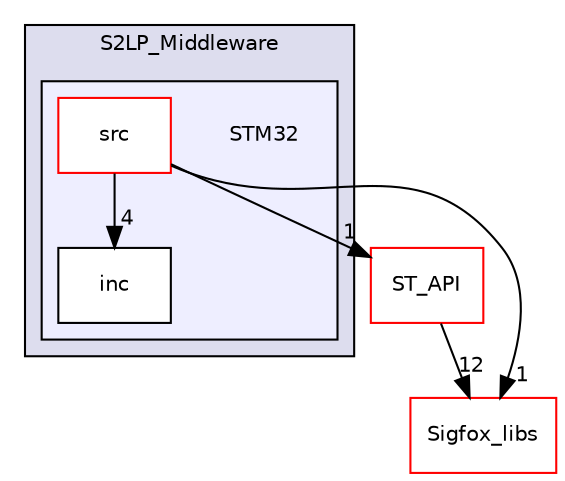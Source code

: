 digraph "C:/Generic_Push_Button/Drivers/S2LP_Middleware/STM32" {
  compound=true
  node [ fontsize="10", fontname="Helvetica"];
  edge [ labelfontsize="10", labelfontname="Helvetica"];
  subgraph clusterdir_2ef9d9f2c0db772c991cded9158885a2 {
    graph [ bgcolor="#ddddee", pencolor="black", label="S2LP_Middleware" fontname="Helvetica", fontsize="10", URL="dir_2ef9d9f2c0db772c991cded9158885a2.html"]
  subgraph clusterdir_dd48bbf37f214ec5c95fd63afd814d2d {
    graph [ bgcolor="#eeeeff", pencolor="black", label="" URL="dir_dd48bbf37f214ec5c95fd63afd814d2d.html"];
    dir_dd48bbf37f214ec5c95fd63afd814d2d [shape=plaintext label="STM32"];
    dir_b05cbe8e240aab174c60e027d87724f3 [shape=box label="inc" color="black" fillcolor="white" style="filled" URL="dir_b05cbe8e240aab174c60e027d87724f3.html"];
    dir_9e5b5505ad0ea6d7bb94bc72ead5937e [shape=box label="src" color="red" fillcolor="white" style="filled" URL="dir_9e5b5505ad0ea6d7bb94bc72ead5937e.html"];
  }
  }
  dir_c4d9a9c269c47f78f32b38b2f4649794 [shape=box label="ST_API" fillcolor="white" style="filled" color="red" URL="dir_c4d9a9c269c47f78f32b38b2f4649794.html"];
  dir_1a536925bd7386c694430b43ba783044 [shape=box label="Sigfox_libs" fillcolor="white" style="filled" color="red" URL="dir_1a536925bd7386c694430b43ba783044.html"];
  dir_c4d9a9c269c47f78f32b38b2f4649794->dir_1a536925bd7386c694430b43ba783044 [headlabel="12", labeldistance=1.5 headhref="dir_000016_000013.html"];
  dir_9e5b5505ad0ea6d7bb94bc72ead5937e->dir_b05cbe8e240aab174c60e027d87724f3 [headlabel="4", labeldistance=1.5 headhref="dir_000005_000004.html"];
  dir_9e5b5505ad0ea6d7bb94bc72ead5937e->dir_c4d9a9c269c47f78f32b38b2f4649794 [headlabel="1", labeldistance=1.5 headhref="dir_000005_000016.html"];
  dir_9e5b5505ad0ea6d7bb94bc72ead5937e->dir_1a536925bd7386c694430b43ba783044 [headlabel="1", labeldistance=1.5 headhref="dir_000005_000013.html"];
}

